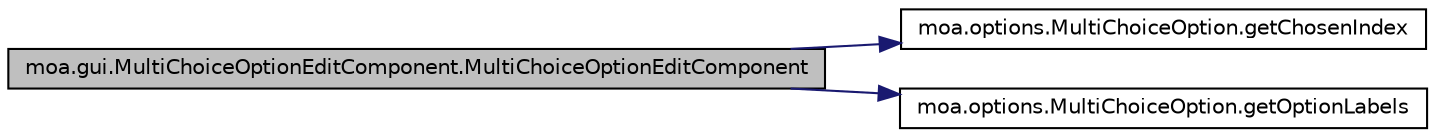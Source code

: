 digraph G
{
  edge [fontname="Helvetica",fontsize="10",labelfontname="Helvetica",labelfontsize="10"];
  node [fontname="Helvetica",fontsize="10",shape=record];
  rankdir=LR;
  Node1 [label="moa.gui.MultiChoiceOptionEditComponent.MultiChoiceOptionEditComponent",height=0.2,width=0.4,color="black", fillcolor="grey75", style="filled" fontcolor="black"];
  Node1 -> Node2 [color="midnightblue",fontsize="10",style="solid",fontname="Helvetica"];
  Node2 [label="moa.options.MultiChoiceOption.getChosenIndex",height=0.2,width=0.4,color="black", fillcolor="white", style="filled",URL="$classmoa_1_1options_1_1MultiChoiceOption.html#a5272693a1a0a9f89e135673a6d247dda"];
  Node1 -> Node3 [color="midnightblue",fontsize="10",style="solid",fontname="Helvetica"];
  Node3 [label="moa.options.MultiChoiceOption.getOptionLabels",height=0.2,width=0.4,color="black", fillcolor="white", style="filled",URL="$classmoa_1_1options_1_1MultiChoiceOption.html#abb9b3b7eec8dadbd32caf20bc2ace32d"];
}

